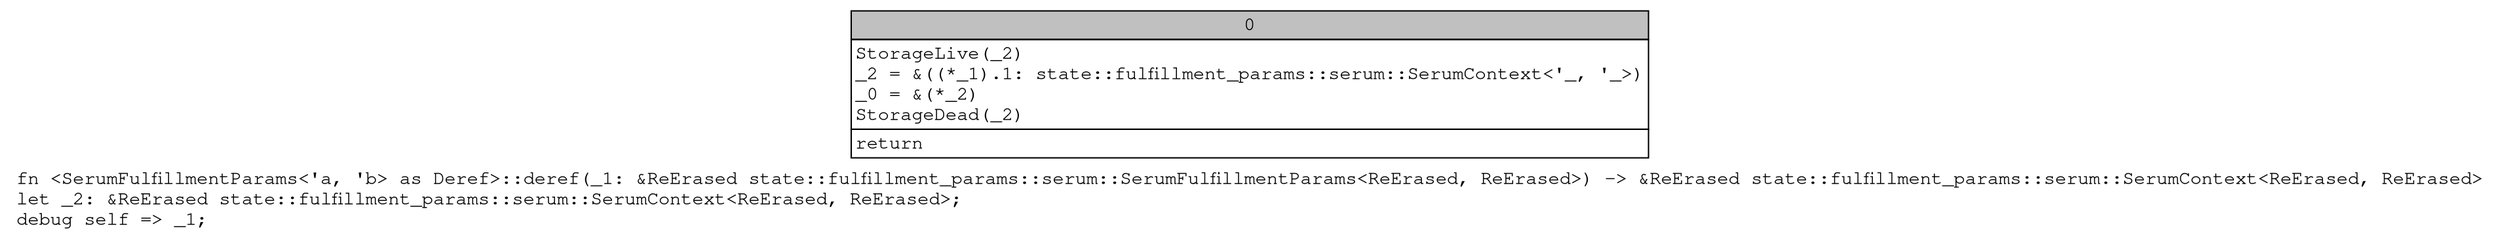 digraph Mir_0_3287 {
    graph [fontname="Courier, monospace"];
    node [fontname="Courier, monospace"];
    edge [fontname="Courier, monospace"];
    label=<fn &lt;SerumFulfillmentParams&lt;'a, 'b&gt; as Deref&gt;::deref(_1: &amp;ReErased state::fulfillment_params::serum::SerumFulfillmentParams&lt;ReErased, ReErased&gt;) -&gt; &amp;ReErased state::fulfillment_params::serum::SerumContext&lt;ReErased, ReErased&gt;<br align="left"/>let _2: &amp;ReErased state::fulfillment_params::serum::SerumContext&lt;ReErased, ReErased&gt;;<br align="left"/>debug self =&gt; _1;<br align="left"/>>;
    bb0__0_3287 [shape="none", label=<<table border="0" cellborder="1" cellspacing="0"><tr><td bgcolor="gray" align="center" colspan="1">0</td></tr><tr><td align="left" balign="left">StorageLive(_2)<br/>_2 = &amp;((*_1).1: state::fulfillment_params::serum::SerumContext&lt;'_, '_&gt;)<br/>_0 = &amp;(*_2)<br/>StorageDead(_2)<br/></td></tr><tr><td align="left">return</td></tr></table>>];
}
